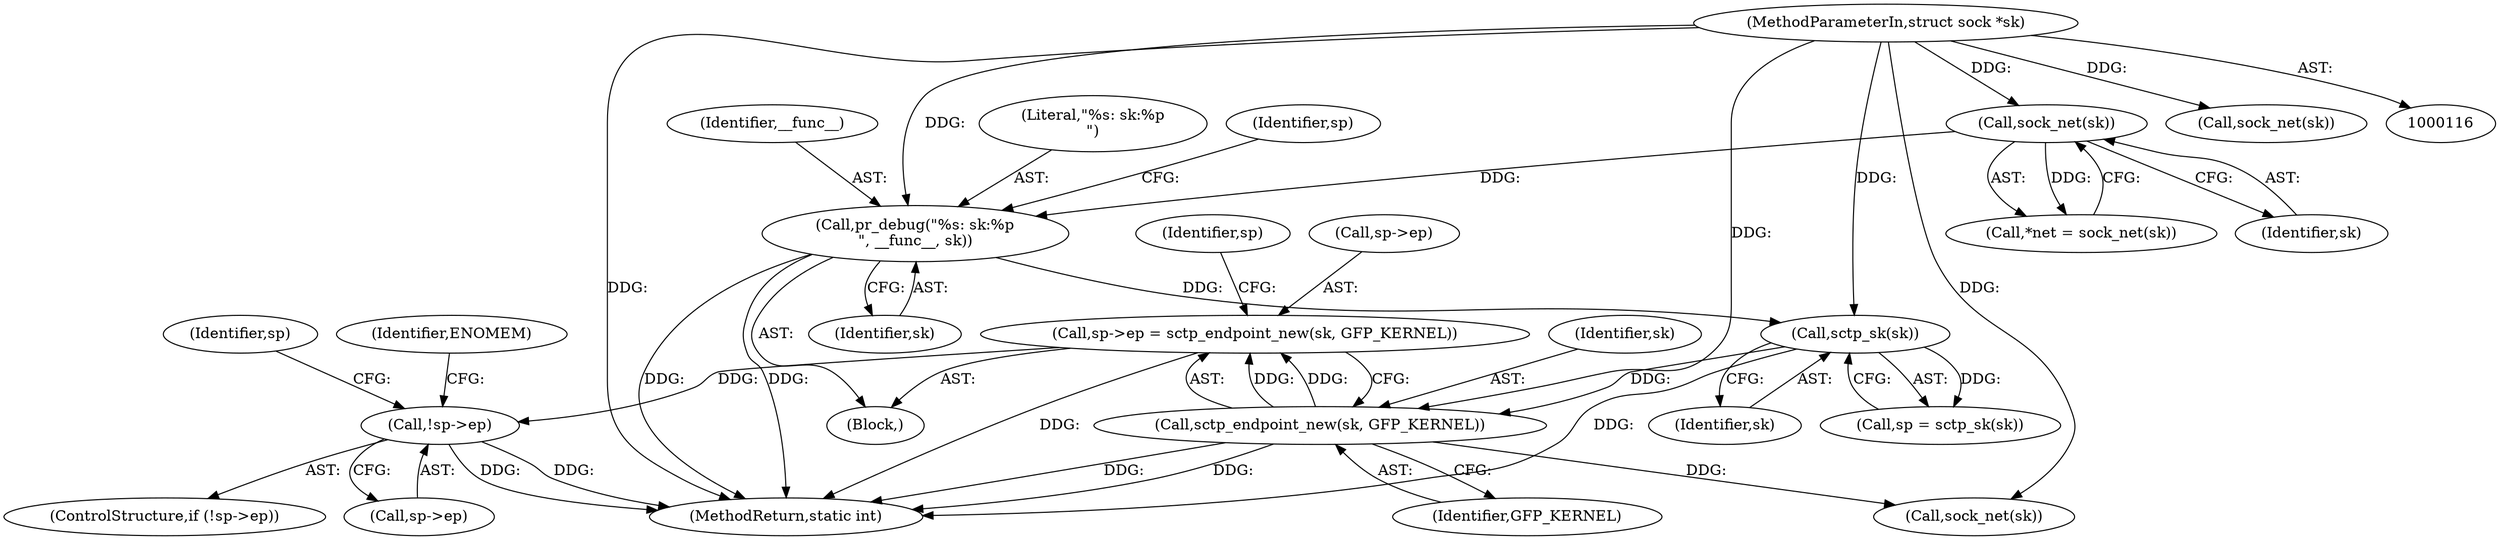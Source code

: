 digraph "0_linux_2d45a02d0166caf2627fe91897c6ffc3b19514c4_0@pointer" {
"1000442" [label="(Call,!sp->ep)"];
"1000434" [label="(Call,sp->ep = sctp_endpoint_new(sk, GFP_KERNEL))"];
"1000438" [label="(Call,sctp_endpoint_new(sk, GFP_KERNEL))"];
"1000131" [label="(Call,sctp_sk(sk))"];
"1000125" [label="(Call,pr_debug(\"%s: sk:%p\n\", __func__, sk))"];
"1000122" [label="(Call,sock_net(sk))"];
"1000117" [label="(MethodParameterIn,struct sock *sk)"];
"1000444" [label="(Identifier,sp)"];
"1000126" [label="(Literal,\"%s: sk:%p\n\")"];
"1000451" [label="(Identifier,sp)"];
"1000443" [label="(Call,sp->ep)"];
"1000520" [label="(MethodReturn,static int)"];
"1000434" [label="(Call,sp->ep = sctp_endpoint_new(sk, GFP_KERNEL))"];
"1000438" [label="(Call,sctp_endpoint_new(sk, GFP_KERNEL))"];
"1000439" [label="(Identifier,sk)"];
"1000435" [label="(Call,sp->ep)"];
"1000442" [label="(Call,!sp->ep)"];
"1000506" [label="(Call,sock_net(sk))"];
"1000132" [label="(Identifier,sk)"];
"1000130" [label="(Identifier,sp)"];
"1000122" [label="(Call,sock_net(sk))"];
"1000129" [label="(Call,sp = sctp_sk(sk))"];
"1000131" [label="(Call,sctp_sk(sk))"];
"1000118" [label="(Block,)"];
"1000482" [label="(Call,sock_net(sk))"];
"1000448" [label="(Identifier,ENOMEM)"];
"1000120" [label="(Call,*net = sock_net(sk))"];
"1000117" [label="(MethodParameterIn,struct sock *sk)"];
"1000127" [label="(Identifier,__func__)"];
"1000441" [label="(ControlStructure,if (!sp->ep))"];
"1000123" [label="(Identifier,sk)"];
"1000125" [label="(Call,pr_debug(\"%s: sk:%p\n\", __func__, sk))"];
"1000128" [label="(Identifier,sk)"];
"1000440" [label="(Identifier,GFP_KERNEL)"];
"1000442" -> "1000441"  [label="AST: "];
"1000442" -> "1000443"  [label="CFG: "];
"1000443" -> "1000442"  [label="AST: "];
"1000448" -> "1000442"  [label="CFG: "];
"1000451" -> "1000442"  [label="CFG: "];
"1000442" -> "1000520"  [label="DDG: "];
"1000442" -> "1000520"  [label="DDG: "];
"1000434" -> "1000442"  [label="DDG: "];
"1000434" -> "1000118"  [label="AST: "];
"1000434" -> "1000438"  [label="CFG: "];
"1000435" -> "1000434"  [label="AST: "];
"1000438" -> "1000434"  [label="AST: "];
"1000444" -> "1000434"  [label="CFG: "];
"1000434" -> "1000520"  [label="DDG: "];
"1000438" -> "1000434"  [label="DDG: "];
"1000438" -> "1000434"  [label="DDG: "];
"1000438" -> "1000440"  [label="CFG: "];
"1000439" -> "1000438"  [label="AST: "];
"1000440" -> "1000438"  [label="AST: "];
"1000438" -> "1000520"  [label="DDG: "];
"1000438" -> "1000520"  [label="DDG: "];
"1000131" -> "1000438"  [label="DDG: "];
"1000117" -> "1000438"  [label="DDG: "];
"1000438" -> "1000482"  [label="DDG: "];
"1000131" -> "1000129"  [label="AST: "];
"1000131" -> "1000132"  [label="CFG: "];
"1000132" -> "1000131"  [label="AST: "];
"1000129" -> "1000131"  [label="CFG: "];
"1000131" -> "1000520"  [label="DDG: "];
"1000131" -> "1000129"  [label="DDG: "];
"1000125" -> "1000131"  [label="DDG: "];
"1000117" -> "1000131"  [label="DDG: "];
"1000125" -> "1000118"  [label="AST: "];
"1000125" -> "1000128"  [label="CFG: "];
"1000126" -> "1000125"  [label="AST: "];
"1000127" -> "1000125"  [label="AST: "];
"1000128" -> "1000125"  [label="AST: "];
"1000130" -> "1000125"  [label="CFG: "];
"1000125" -> "1000520"  [label="DDG: "];
"1000125" -> "1000520"  [label="DDG: "];
"1000122" -> "1000125"  [label="DDG: "];
"1000117" -> "1000125"  [label="DDG: "];
"1000122" -> "1000120"  [label="AST: "];
"1000122" -> "1000123"  [label="CFG: "];
"1000123" -> "1000122"  [label="AST: "];
"1000120" -> "1000122"  [label="CFG: "];
"1000122" -> "1000120"  [label="DDG: "];
"1000117" -> "1000122"  [label="DDG: "];
"1000117" -> "1000116"  [label="AST: "];
"1000117" -> "1000520"  [label="DDG: "];
"1000117" -> "1000482"  [label="DDG: "];
"1000117" -> "1000506"  [label="DDG: "];
}
